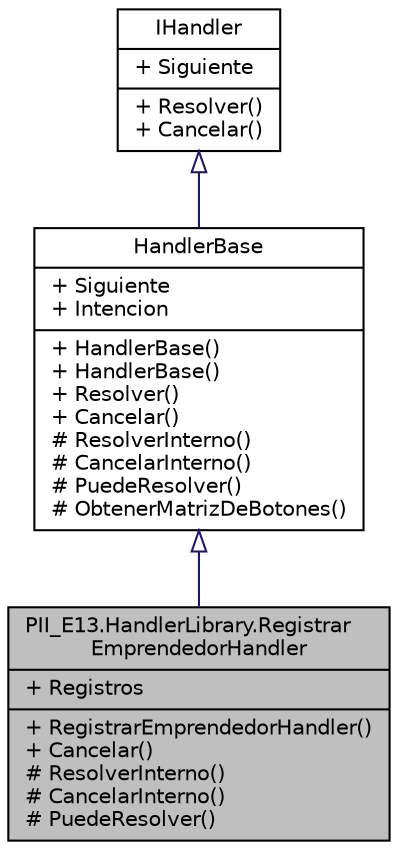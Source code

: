 digraph "PII_E13.HandlerLibrary.RegistrarEmprendedorHandler"
{
 // INTERACTIVE_SVG=YES
 // LATEX_PDF_SIZE
  edge [fontname="Helvetica",fontsize="10",labelfontname="Helvetica",labelfontsize="10"];
  node [fontname="Helvetica",fontsize="10",shape=record];
  Node1 [label="{PII_E13.HandlerLibrary.Registrar\lEmprendedorHandler\n|+ Registros\l|+ RegistrarEmprendedorHandler()\l+ Cancelar()\l# ResolverInterno()\l# CancelarInterno()\l# PuedeResolver()\l}",height=0.2,width=0.4,color="black", fillcolor="grey75", style="filled", fontcolor="black",tooltip="Handler encargado de procesar el registro de un emprendedor."];
  Node2 -> Node1 [dir="back",color="midnightblue",fontsize="10",style="solid",arrowtail="onormal",fontname="Helvetica"];
  Node2 [label="{HandlerBase\n|+ Siguiente\l+ Intencion\l|+ HandlerBase()\l+ HandlerBase()\l+ Resolver()\l+ Cancelar()\l# ResolverInterno()\l# CancelarInterno()\l# PuedeResolver()\l# ObtenerMatrizDeBotones()\l}",height=0.2,width=0.4,color="black", fillcolor="white", style="filled",URL="$classPII__E13_1_1HandlerLibrary_1_1HandlerBase.html",tooltip="Clase base para implementar el patrón Chain of Responsibility. En ese patrón se pasa un mensaje a tra..."];
  Node3 -> Node2 [dir="back",color="midnightblue",fontsize="10",style="solid",arrowtail="onormal",fontname="Helvetica"];
  Node3 [label="{IHandler\n|+ Siguiente\l|+ Resolver()\l+ Cancelar()\l}",height=0.2,width=0.4,color="black", fillcolor="white", style="filled",URL="$interfacePII__E13_1_1HandlerLibrary_1_1IHandler.html",tooltip="Interfaz para implementar el patrón Chain of Responsibility. En ese patrón se pasa un mensaje a travé..."];
}
